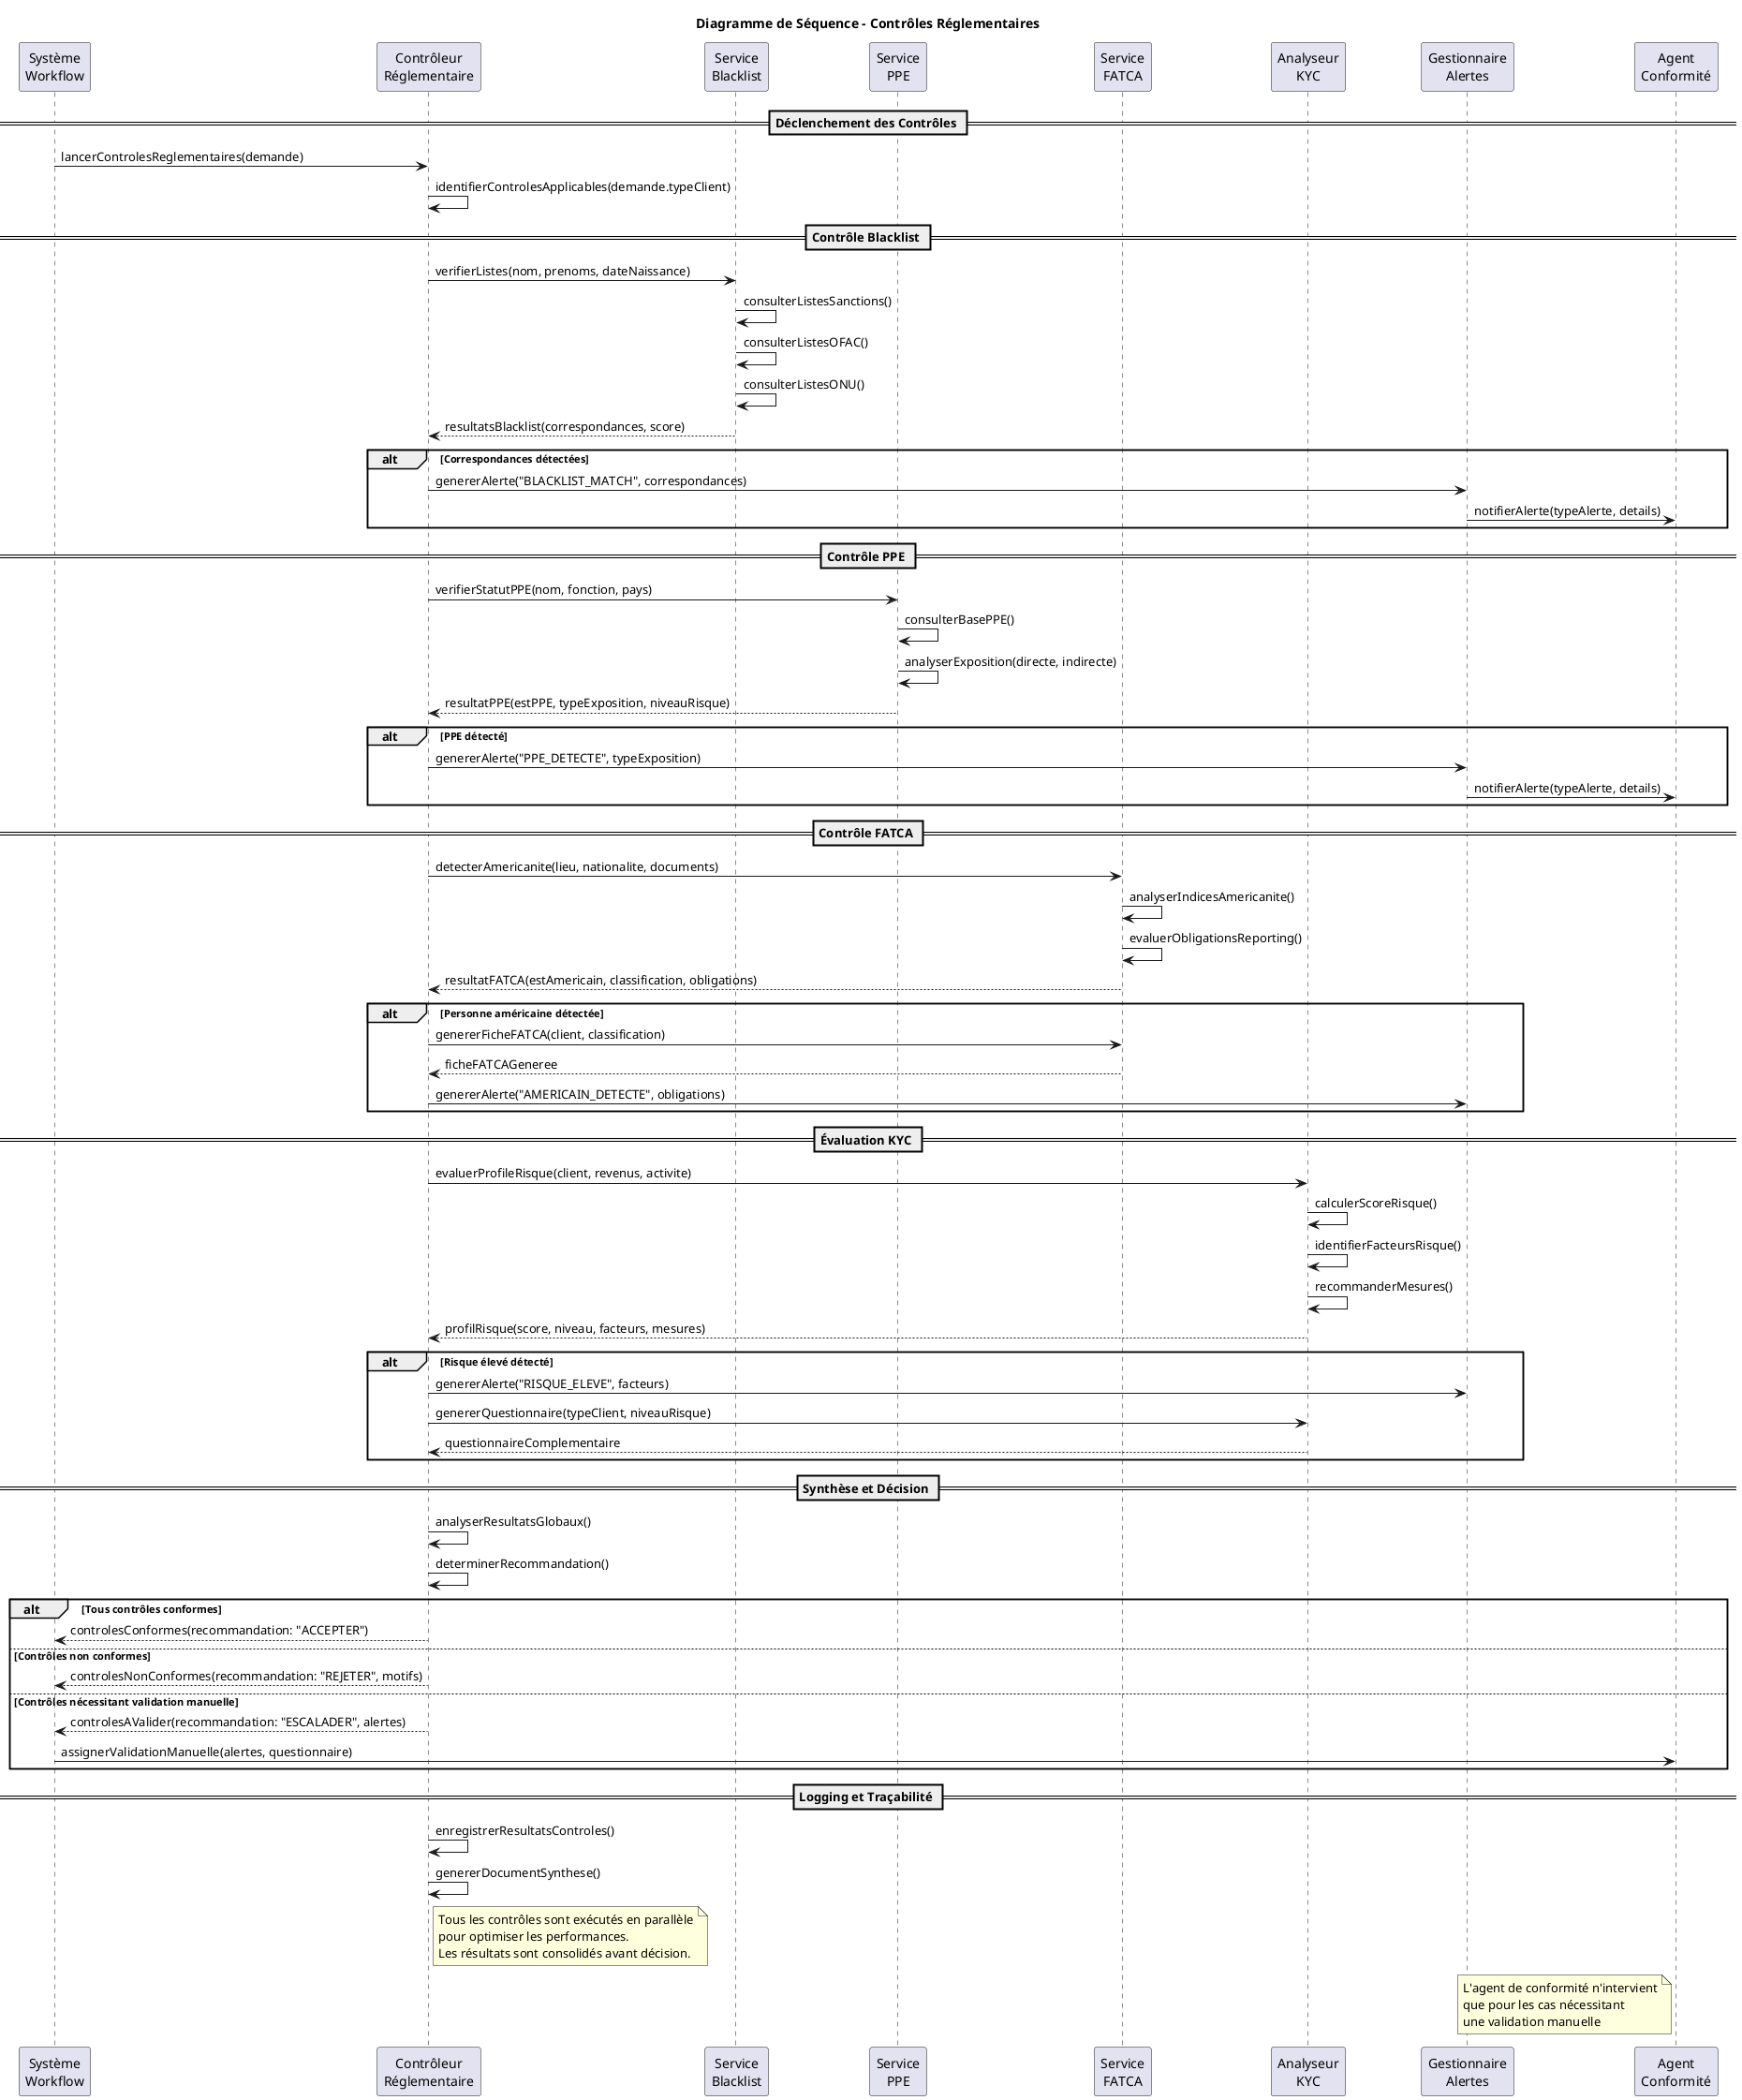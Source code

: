 @startuml ControlesReglementaires
skinparam shadowing false

title Diagramme de Séquence - Contrôles Réglementaires

participant "Système\nWorkflow" as Workflow
participant "Contrôleur\nRéglementaire" as Controleur
participant "Service\nBlacklist" as Blacklist
participant "Service\nPPE" as PPE
participant "Service\nFATCA" as FATCA
participant "Analyseur\nKYC" as KYC
participant "Gestionnaire\nAlertes" as Alertes
participant "Agent\nConformité" as Agent

== Déclenchement des Contrôles ==
Workflow -> Controleur : lancerControlesReglementaires(demande)
Controleur -> Controleur : identifierControlesApplicables(demande.typeClient)

== Contrôle Blacklist ==
Controleur -> Blacklist : verifierListes(nom, prenoms, dateNaissance)
Blacklist -> Blacklist : consulterListesSanctions()
Blacklist -> Blacklist : consulterListesOFAC()
Blacklist -> Blacklist : consulterListesONU()
Blacklist --> Controleur : resultatsBlacklist(correspondances, score)

alt Correspondances détectées
    Controleur -> Alertes : genererAlerte("BLACKLIST_MATCH", correspondances)
    Alertes -> Agent : notifierAlerte(typeAlerte, details)
end

== Contrôle PPE ==
Controleur -> PPE : verifierStatutPPE(nom, fonction, pays)
PPE -> PPE : consulterBasePPE()
PPE -> PPE : analyserExposition(directe, indirecte)
PPE --> Controleur : resultatPPE(estPPE, typeExposition, niveauRisque)

alt PPE détecté
    Controleur -> Alertes : genererAlerte("PPE_DETECTE", typeExposition)
    Alertes -> Agent : notifierAlerte(typeAlerte, details)
end

== Contrôle FATCA ==
Controleur -> FATCA : detecterAmericanite(lieu, nationalite, documents)
FATCA -> FATCA : analyserIndicesAmericanite()
FATCA -> FATCA : evaluerObligationsReporting()
FATCA --> Controleur : resultatFATCA(estAmericain, classification, obligations)

alt Personne américaine détectée
    Controleur -> FATCA : genererFicheFATCA(client, classification)
    FATCA --> Controleur : ficheFATCAGeneree
    Controleur -> Alertes : genererAlerte("AMERICAIN_DETECTE", obligations)
end

== Évaluation KYC ==
Controleur -> KYC : evaluerProfileRisque(client, revenus, activite)
KYC -> KYC : calculerScoreRisque()
KYC -> KYC : identifierFacteursRisque()
KYC -> KYC : recommanderMesures()
KYC --> Controleur : profilRisque(score, niveau, facteurs, mesures)

alt Risque élevé détecté
    Controleur -> Alertes : genererAlerte("RISQUE_ELEVE", facteurs)
    Controleur -> KYC : genererQuestionnaire(typeClient, niveauRisque)
    KYC --> Controleur : questionnaireComplementaire
end

== Synthèse et Décision ==
Controleur -> Controleur : analyserResultatsGlobaux()
Controleur -> Controleur : determinerRecommandation()

alt Tous contrôles conformes
    Controleur --> Workflow : controlesConformes(recommandation: "ACCEPTER")
else Contrôles non conformes
    Controleur --> Workflow : controlesNonConformes(recommandation: "REJETER", motifs)
else Contrôles nécessitant validation manuelle
    Controleur --> Workflow : controlesAValider(recommandation: "ESCALADER", alertes)
    Workflow -> Agent : assignerValidationManuelle(alertes, questionnaire)
end

== Logging et Traçabilité ==
Controleur -> Controleur : enregistrerResultatsControles()
Controleur -> Controleur : genererDocumentSynthese()

note right of Controleur
  Tous les contrôles sont exécutés en parallèle
  pour optimiser les performances.
  Les résultats sont consolidés avant décision.
end note

note left of Agent
  L'agent de conformité n'intervient
  que pour les cas nécessitant
  une validation manuelle
end note

@enduml
